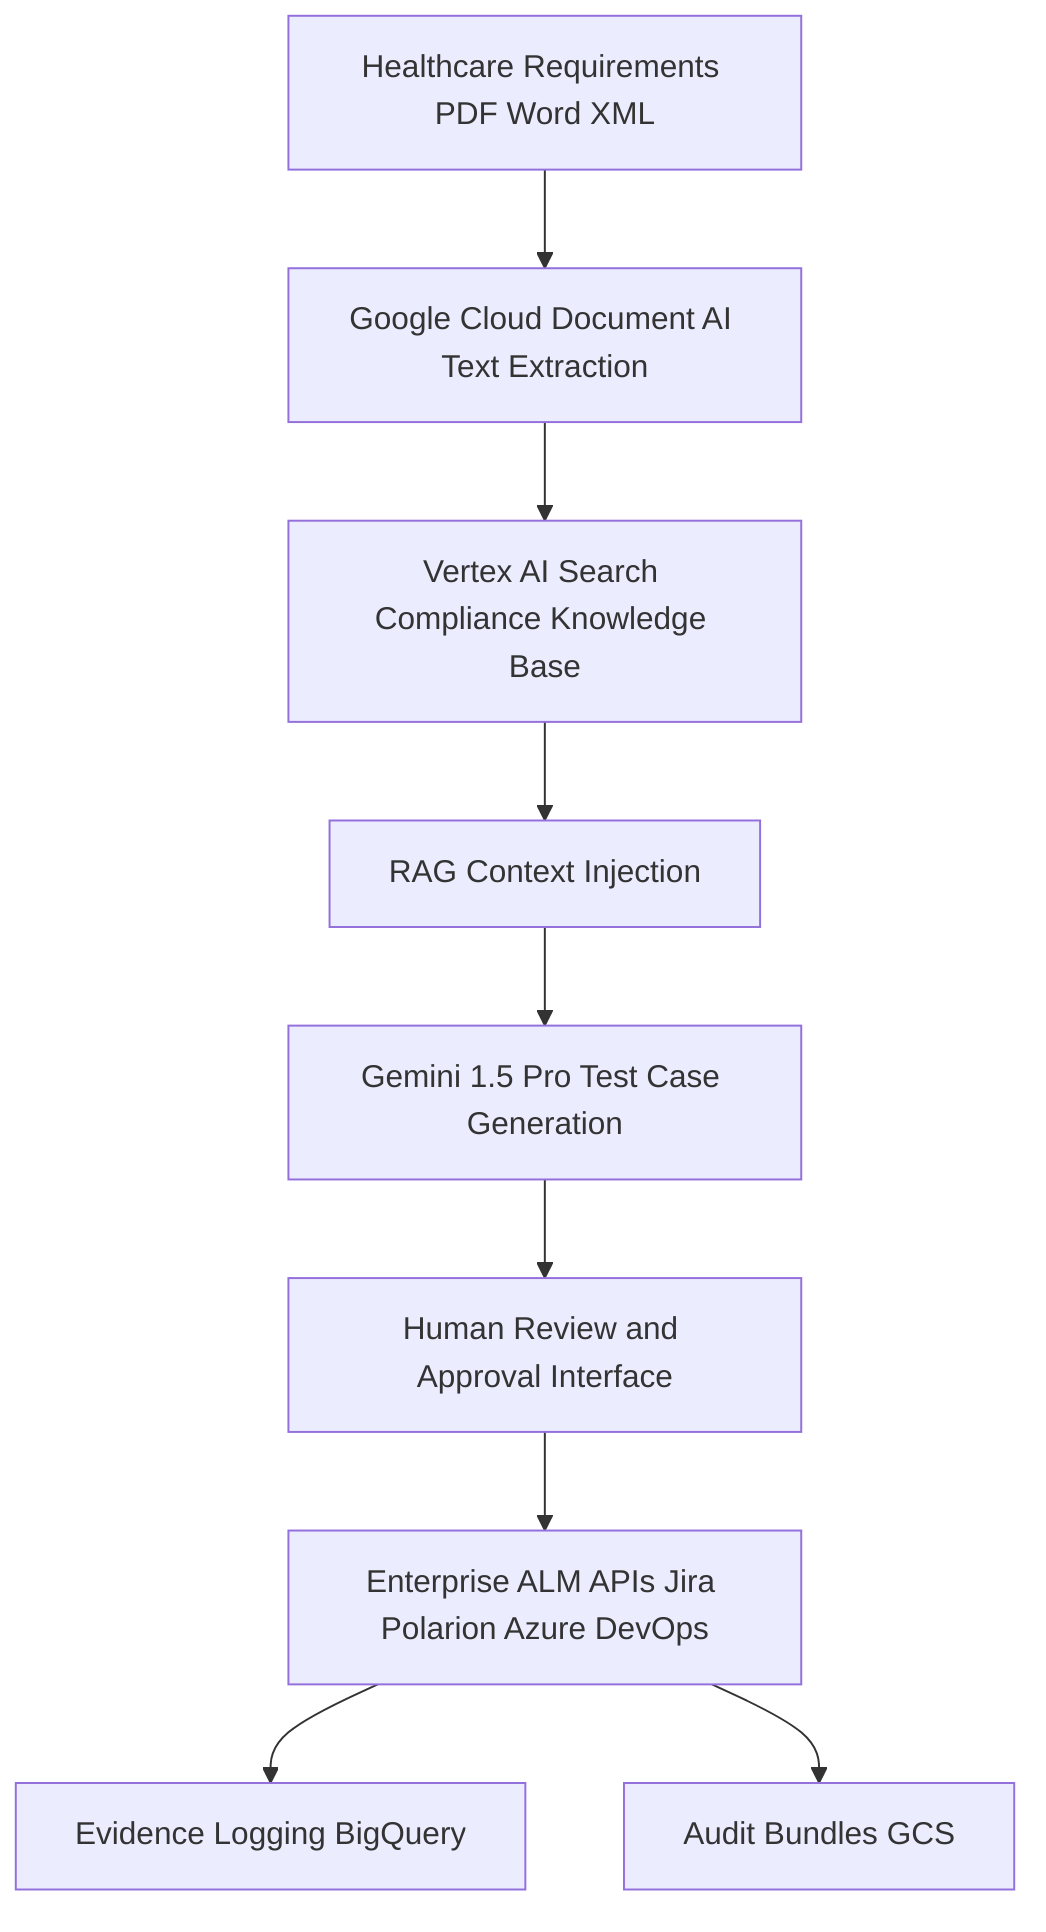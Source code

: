 flowchart TD
    A[Healthcare Requirements PDF Word XML] --> B[Google Cloud Document AI Text Extraction]
    B --> C[Vertex AI Search Compliance Knowledge Base]
    C --> D[RAG Context Injection]
    D --> E[Gemini 1.5 Pro Test Case Generation]
    E --> F[Human Review and Approval Interface]
    F --> G[Enterprise ALM APIs Jira Polarion Azure DevOps]
    G --> H[Evidence Logging BigQuery]
    G --> I[Audit Bundles GCS]